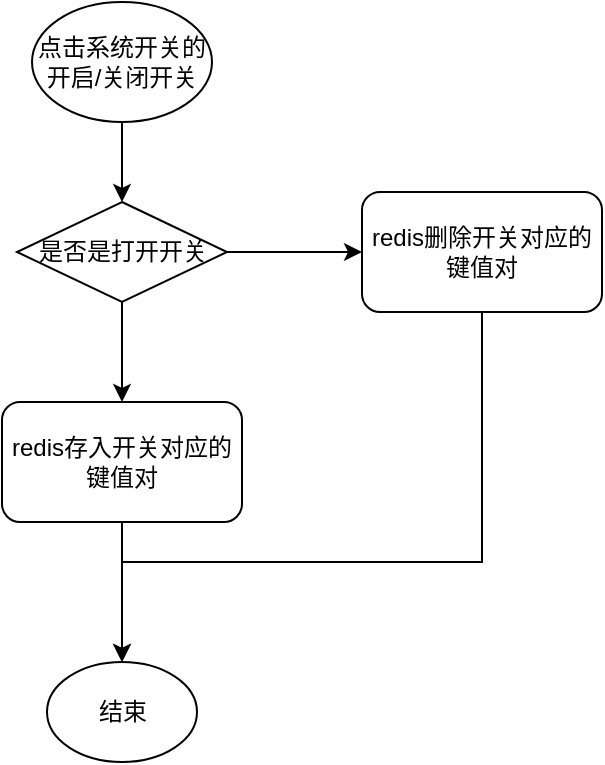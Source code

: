 <mxfile version="24.6.4" type="github" pages="3">
  <diagram id="C5RBs43oDa-KdzZeNtuy" name="Page-1">
    <mxGraphModel dx="788" dy="496" grid="1" gridSize="10" guides="1" tooltips="1" connect="1" arrows="1" fold="1" page="1" pageScale="1" pageWidth="827" pageHeight="1169" math="0" shadow="0">
      <root>
        <mxCell id="WIyWlLk6GJQsqaUBKTNV-0" />
        <mxCell id="WIyWlLk6GJQsqaUBKTNV-1" parent="WIyWlLk6GJQsqaUBKTNV-0" />
        <mxCell id="hg8JVZloqwf6RsZt8wMP-4" style="edgeStyle=orthogonalEdgeStyle;rounded=0;orthogonalLoop=1;jettySize=auto;html=1;entryX=0.5;entryY=0;entryDx=0;entryDy=0;" edge="1" parent="WIyWlLk6GJQsqaUBKTNV-1" source="0wKyU0hb861yDEEXM_V6-0" target="hg8JVZloqwf6RsZt8wMP-0">
          <mxGeometry relative="1" as="geometry" />
        </mxCell>
        <mxCell id="0wKyU0hb861yDEEXM_V6-0" value="点击系统开关的开启/关闭开关" style="ellipse;whiteSpace=wrap;html=1;" vertex="1" parent="WIyWlLk6GJQsqaUBKTNV-1">
          <mxGeometry x="195" y="90" width="90" height="60" as="geometry" />
        </mxCell>
        <mxCell id="0wKyU0hb861yDEEXM_V6-2" value="结束" style="ellipse;whiteSpace=wrap;html=1;" vertex="1" parent="WIyWlLk6GJQsqaUBKTNV-1">
          <mxGeometry x="202.5" y="420" width="75" height="50" as="geometry" />
        </mxCell>
        <mxCell id="hg8JVZloqwf6RsZt8wMP-5" style="edgeStyle=orthogonalEdgeStyle;rounded=0;orthogonalLoop=1;jettySize=auto;html=1;entryX=0.5;entryY=0;entryDx=0;entryDy=0;" edge="1" parent="WIyWlLk6GJQsqaUBKTNV-1" source="hg8JVZloqwf6RsZt8wMP-0" target="hg8JVZloqwf6RsZt8wMP-2">
          <mxGeometry relative="1" as="geometry" />
        </mxCell>
        <mxCell id="hg8JVZloqwf6RsZt8wMP-7" style="edgeStyle=orthogonalEdgeStyle;rounded=0;orthogonalLoop=1;jettySize=auto;html=1;" edge="1" parent="WIyWlLk6GJQsqaUBKTNV-1" source="hg8JVZloqwf6RsZt8wMP-0" target="hg8JVZloqwf6RsZt8wMP-3">
          <mxGeometry relative="1" as="geometry" />
        </mxCell>
        <mxCell id="hg8JVZloqwf6RsZt8wMP-0" value="是否是打开开关" style="rhombus;whiteSpace=wrap;html=1;" vertex="1" parent="WIyWlLk6GJQsqaUBKTNV-1">
          <mxGeometry x="187.5" y="190" width="105" height="50" as="geometry" />
        </mxCell>
        <mxCell id="hg8JVZloqwf6RsZt8wMP-6" style="edgeStyle=orthogonalEdgeStyle;rounded=0;orthogonalLoop=1;jettySize=auto;html=1;entryX=0.5;entryY=0;entryDx=0;entryDy=0;" edge="1" parent="WIyWlLk6GJQsqaUBKTNV-1" source="hg8JVZloqwf6RsZt8wMP-2" target="0wKyU0hb861yDEEXM_V6-2">
          <mxGeometry relative="1" as="geometry" />
        </mxCell>
        <mxCell id="hg8JVZloqwf6RsZt8wMP-2" value="redis存入开关对应的键值对" style="rounded=1;whiteSpace=wrap;html=1;" vertex="1" parent="WIyWlLk6GJQsqaUBKTNV-1">
          <mxGeometry x="180" y="290" width="120" height="60" as="geometry" />
        </mxCell>
        <mxCell id="hg8JVZloqwf6RsZt8wMP-8" style="edgeStyle=orthogonalEdgeStyle;rounded=0;orthogonalLoop=1;jettySize=auto;html=1;entryX=0.5;entryY=0;entryDx=0;entryDy=0;exitX=0.5;exitY=1;exitDx=0;exitDy=0;" edge="1" parent="WIyWlLk6GJQsqaUBKTNV-1" source="hg8JVZloqwf6RsZt8wMP-3" target="0wKyU0hb861yDEEXM_V6-2">
          <mxGeometry relative="1" as="geometry">
            <mxPoint x="420" y="280" as="sourcePoint" />
            <Array as="points">
              <mxPoint x="420" y="370" />
              <mxPoint x="240" y="370" />
            </Array>
          </mxGeometry>
        </mxCell>
        <mxCell id="hg8JVZloqwf6RsZt8wMP-3" value="redis删除开关对应的键值对" style="rounded=1;whiteSpace=wrap;html=1;" vertex="1" parent="WIyWlLk6GJQsqaUBKTNV-1">
          <mxGeometry x="360" y="185" width="120" height="60" as="geometry" />
        </mxCell>
      </root>
    </mxGraphModel>
  </diagram>
  <diagram id="ValLC5Q-pJN-SgUbtyMu" name="第 2 页">
    <mxGraphModel dx="788" dy="496" grid="1" gridSize="10" guides="1" tooltips="1" connect="1" arrows="1" fold="1" page="1" pageScale="1" pageWidth="827" pageHeight="1169" math="0" shadow="0">
      <root>
        <mxCell id="0" />
        <mxCell id="1" parent="0" />
        <mxCell id="zFXIvPICOBTjqyZ1b27o-5" value="&lt;p style=&quot;margin:0px;margin-top:4px;text-align:center;&quot;&gt;&lt;b&gt;SystemSwitchEnum&lt;/b&gt;&lt;/p&gt;&lt;hr size=&quot;1&quot; style=&quot;border-style:solid;&quot;&gt;&lt;p style=&quot;margin:0px;margin-left:4px;&quot;&gt;+ key: Integer&lt;/p&gt;&lt;p style=&quot;margin:0px;margin-left:4px;&quot;&gt;+ value: String&lt;/p&gt;&lt;hr size=&quot;1&quot; style=&quot;border-style:solid;&quot;&gt;&lt;p style=&quot;margin:0px;margin-left:4px;&quot;&gt;+ getByKey(Integer key): SystemSwitchEnum&lt;/p&gt;" style="verticalAlign=top;align=left;overflow=fill;html=1;whiteSpace=wrap;" vertex="1" parent="1">
          <mxGeometry x="120" y="100" width="260" height="90" as="geometry" />
        </mxCell>
      </root>
    </mxGraphModel>
  </diagram>
  <diagram id="d6E1po7Urn5HE6oUCqIE" name="第 3 页">
    <mxGraphModel dx="1615" dy="1665" grid="1" gridSize="10" guides="1" tooltips="1" connect="1" arrows="1" fold="1" page="1" pageScale="1" pageWidth="827" pageHeight="1169" math="0" shadow="0">
      <root>
        <mxCell id="0" />
        <mxCell id="1" parent="0" />
        <mxCell id="CTYLvsOP8jANWbMFMiBe-4" value="" style="html=1;points=[[0,0,0,0,5],[0,1,0,0,-5],[1,0,0,0,5],[1,1,0,0,-5]];perimeter=orthogonalPerimeter;outlineConnect=0;targetShapes=umlLifeline;portConstraint=eastwest;newEdgeStyle={&quot;curved&quot;:0,&quot;rounded&quot;:0};" vertex="1" parent="1">
          <mxGeometry x="160" y="60" width="10" height="350" as="geometry" />
        </mxCell>
        <mxCell id="CTYLvsOP8jANWbMFMiBe-5" value="1. update(String key, Boolean switchStatus)" style="html=1;verticalAlign=bottom;endArrow=block;curved=0;rounded=0;" edge="1" parent="1" source="CTYLvsOP8jANWbMFMiBe-18">
          <mxGeometry width="80" relative="1" as="geometry">
            <mxPoint y="90" as="sourcePoint" />
            <mxPoint x="160" y="90" as="targetPoint" />
            <mxPoint as="offset" />
          </mxGeometry>
        </mxCell>
        <mxCell id="CTYLvsOP8jANWbMFMiBe-6" value=":userAction" style="rounded=1;whiteSpace=wrap;html=1;arcSize=40;fontColor=#000000;fillColor=#ffffc0;strokeColor=#ff0000;" vertex="1" parent="1">
          <mxGeometry x="105" y="-40" width="120" height="40" as="geometry" />
        </mxCell>
        <mxCell id="CTYLvsOP8jANWbMFMiBe-7" value="" style="edgeStyle=orthogonalEdgeStyle;html=1;verticalAlign=bottom;endArrow=open;endSize=8;strokeColor=#ff0000;rounded=0;" edge="1" source="CTYLvsOP8jANWbMFMiBe-6" parent="1">
          <mxGeometry relative="1" as="geometry">
            <mxPoint x="165" y="60" as="targetPoint" />
          </mxGeometry>
        </mxCell>
        <mxCell id="CTYLvsOP8jANWbMFMiBe-8" value="" style="html=1;points=[[0,0,0,0,5],[0,1,0,0,-5],[1,0,0,0,5],[1,1,0,0,-5]];perimeter=orthogonalPerimeter;outlineConnect=0;targetShapes=umlLifeline;portConstraint=eastwest;newEdgeStyle={&quot;curved&quot;:0,&quot;rounded&quot;:0};" vertex="1" parent="1">
          <mxGeometry x="160" y="130" width="10" height="40" as="geometry" />
        </mxCell>
        <mxCell id="CTYLvsOP8jANWbMFMiBe-9" value="2. 判断key枚举是否存在" style="html=1;align=left;spacingLeft=2;endArrow=block;rounded=0;edgeStyle=orthogonalEdgeStyle;curved=0;rounded=0;" edge="1" target="CTYLvsOP8jANWbMFMiBe-8" parent="1">
          <mxGeometry relative="1" as="geometry">
            <mxPoint x="165" y="110" as="sourcePoint" />
            <Array as="points">
              <mxPoint x="195" y="140" />
            </Array>
          </mxGeometry>
        </mxCell>
        <mxCell id="CTYLvsOP8jANWbMFMiBe-11" value="" style="html=1;points=[[0,0,0,0,5],[0,1,0,0,-5],[1,0,0,0,5],[1,1,0,0,-5]];perimeter=orthogonalPerimeter;outlineConnect=0;targetShapes=umlLifeline;portConstraint=eastwest;newEdgeStyle={&quot;curved&quot;:0,&quot;rounded&quot;:0};" vertex="1" parent="1">
          <mxGeometry x="380" y="195" width="10" height="80" as="geometry" />
        </mxCell>
        <mxCell id="CTYLvsOP8jANWbMFMiBe-12" value="3. 对开启的存入key, 对关闭的删除key" style="html=1;verticalAlign=bottom;endArrow=block;curved=0;rounded=0;" edge="1" parent="1">
          <mxGeometry width="80" relative="1" as="geometry">
            <mxPoint x="170" y="234.5" as="sourcePoint" />
            <mxPoint x="380" y="234.5" as="targetPoint" />
            <mxPoint as="offset" />
          </mxGeometry>
        </mxCell>
        <mxCell id="CTYLvsOP8jANWbMFMiBe-17" value="4. 返回操作成功" style="html=1;verticalAlign=bottom;endArrow=open;dashed=1;endSize=8;curved=0;rounded=0;" edge="1" parent="1">
          <mxGeometry relative="1" as="geometry">
            <mxPoint x="160" y="350" as="sourcePoint" />
            <mxPoint x="-80.5" y="350" as="targetPoint" />
          </mxGeometry>
        </mxCell>
        <mxCell id="CTYLvsOP8jANWbMFMiBe-18" value="" style="shape=umlLifeline;perimeter=lifelinePerimeter;whiteSpace=wrap;html=1;container=1;dropTarget=0;collapsible=0;recursiveResize=0;outlineConnect=0;portConstraint=eastwest;newEdgeStyle={&quot;curved&quot;:0,&quot;rounded&quot;:0};participant=umlControl;" vertex="1" parent="1">
          <mxGeometry x="-100" y="-50" width="40" height="460" as="geometry" />
        </mxCell>
      </root>
    </mxGraphModel>
  </diagram>
</mxfile>

